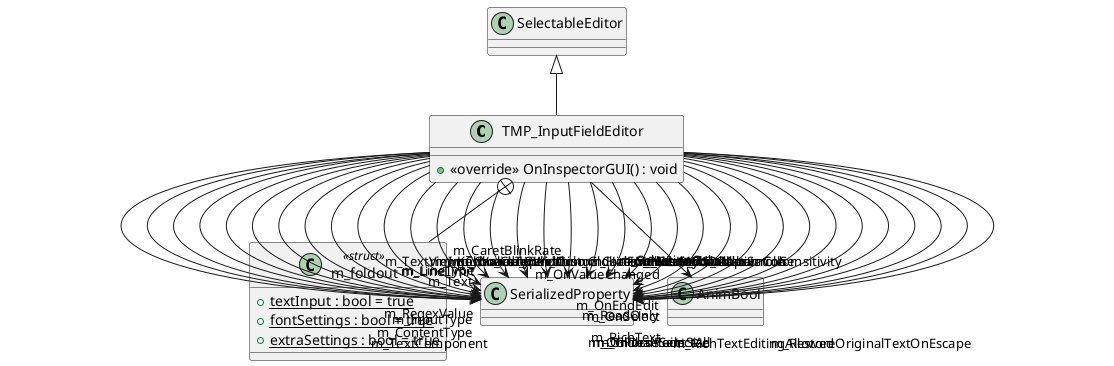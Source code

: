 @startuml
class TMP_InputFieldEditor {
    + <<override>> OnInspectorGUI() : void
}
class m_foldout <<struct>> {
    + {static} textInput : bool = true
    + {static} fontSettings : bool = true
    + {static} extraSettings : bool = true
}
SelectableEditor <|-- TMP_InputFieldEditor
TMP_InputFieldEditor --> "m_TextViewport" SerializedProperty
TMP_InputFieldEditor --> "m_TextComponent" SerializedProperty
TMP_InputFieldEditor --> "m_Text" SerializedProperty
TMP_InputFieldEditor --> "m_ContentType" SerializedProperty
TMP_InputFieldEditor --> "m_LineType" SerializedProperty
TMP_InputFieldEditor --> "m_LineLimit" SerializedProperty
TMP_InputFieldEditor --> "m_InputType" SerializedProperty
TMP_InputFieldEditor --> "m_CharacterValidation" SerializedProperty
TMP_InputFieldEditor --> "m_InputValidator" SerializedProperty
TMP_InputFieldEditor --> "m_RegexValue" SerializedProperty
TMP_InputFieldEditor --> "m_KeyboardType" SerializedProperty
TMP_InputFieldEditor --> "m_CharacterLimit" SerializedProperty
TMP_InputFieldEditor --> "m_CaretBlinkRate" SerializedProperty
TMP_InputFieldEditor --> "m_CaretWidth" SerializedProperty
TMP_InputFieldEditor --> "m_CaretColor" SerializedProperty
TMP_InputFieldEditor --> "m_CustomCaretColor" SerializedProperty
TMP_InputFieldEditor --> "m_SelectionColor" SerializedProperty
TMP_InputFieldEditor --> "m_HideMobileKeyboard" SerializedProperty
TMP_InputFieldEditor --> "m_HideMobileInput" SerializedProperty
TMP_InputFieldEditor --> "m_Placeholder" SerializedProperty
TMP_InputFieldEditor --> "m_VerticalScrollbar" SerializedProperty
TMP_InputFieldEditor --> "m_ScrollbarScrollSensitivity" SerializedProperty
TMP_InputFieldEditor --> "m_OnValueChanged" SerializedProperty
TMP_InputFieldEditor --> "m_OnEndEdit" SerializedProperty
TMP_InputFieldEditor --> "m_OnSelect" SerializedProperty
TMP_InputFieldEditor --> "m_OnDeselect" SerializedProperty
TMP_InputFieldEditor --> "m_ReadOnly" SerializedProperty
TMP_InputFieldEditor --> "m_RichText" SerializedProperty
TMP_InputFieldEditor --> "m_RichTextEditingAllowed" SerializedProperty
TMP_InputFieldEditor --> "m_ResetOnDeActivation" SerializedProperty
TMP_InputFieldEditor --> "m_RestoreOriginalTextOnEscape" SerializedProperty
TMP_InputFieldEditor --> "m_OnFocusSelectAll" SerializedProperty
TMP_InputFieldEditor --> "m_GlobalPointSize" SerializedProperty
TMP_InputFieldEditor --> "m_GlobalFontAsset" SerializedProperty
TMP_InputFieldEditor --> "m_CustomColor" AnimBool
TMP_InputFieldEditor +-- m_foldout
@enduml
